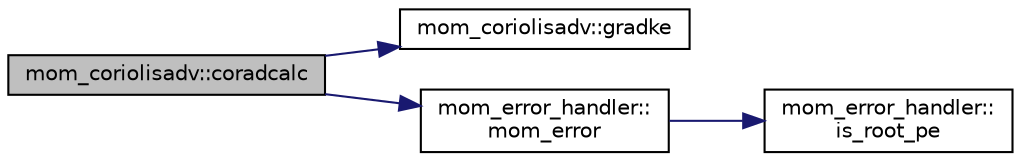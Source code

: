 digraph "mom_coriolisadv::coradcalc"
{
 // INTERACTIVE_SVG=YES
 // LATEX_PDF_SIZE
  edge [fontname="Helvetica",fontsize="10",labelfontname="Helvetica",labelfontsize="10"];
  node [fontname="Helvetica",fontsize="10",shape=record];
  rankdir="LR";
  Node1 [label="mom_coriolisadv::coradcalc",height=0.2,width=0.4,color="black", fillcolor="grey75", style="filled", fontcolor="black",tooltip="Calculates the Coriolis and momentum advection contributions to the acceleration."];
  Node1 -> Node2 [color="midnightblue",fontsize="10",style="solid",fontname="Helvetica"];
  Node2 [label="mom_coriolisadv::gradke",height=0.2,width=0.4,color="black", fillcolor="white", style="filled",URL="$namespacemom__coriolisadv.html#a87e4a437552052fa238260442af19868",tooltip="Calculates the acceleration due to the gradient of kinetic energy."];
  Node1 -> Node3 [color="midnightblue",fontsize="10",style="solid",fontname="Helvetica"];
  Node3 [label="mom_error_handler::\lmom_error",height=0.2,width=0.4,color="black", fillcolor="white", style="filled",URL="$namespacemom__error__handler.html#a460cfb79a06c29fc249952c2a3710d67",tooltip="This provides a convenient interface for writing an mpp_error message with run-time filter based on a..."];
  Node3 -> Node4 [color="midnightblue",fontsize="10",style="solid",fontname="Helvetica"];
  Node4 [label="mom_error_handler::\lis_root_pe",height=0.2,width=0.4,color="black", fillcolor="white", style="filled",URL="$namespacemom__error__handler.html#ad5f00a53059c72fe2332d1436c80ca71",tooltip="This returns .true. if the current PE is the root PE."];
}
